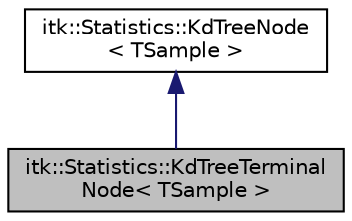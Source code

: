 digraph "itk::Statistics::KdTreeTerminalNode&lt; TSample &gt;"
{
 // LATEX_PDF_SIZE
  edge [fontname="Helvetica",fontsize="10",labelfontname="Helvetica",labelfontsize="10"];
  node [fontname="Helvetica",fontsize="10",shape=record];
  Node1 [label="itk::Statistics::KdTreeTerminal\lNode\< TSample \>",height=0.2,width=0.4,color="black", fillcolor="grey75", style="filled", fontcolor="black",tooltip="This class is the node that doesn't have any child node. The IsTerminal method returns true for this ..."];
  Node2 -> Node1 [dir="back",color="midnightblue",fontsize="10",style="solid",fontname="Helvetica"];
  Node2 [label="itk::Statistics::KdTreeNode\l\< TSample \>",height=0.2,width=0.4,color="black", fillcolor="white", style="filled",URL="$structitk_1_1Statistics_1_1KdTreeNode.html",tooltip="This class defines the interface of its derived classes."];
}
